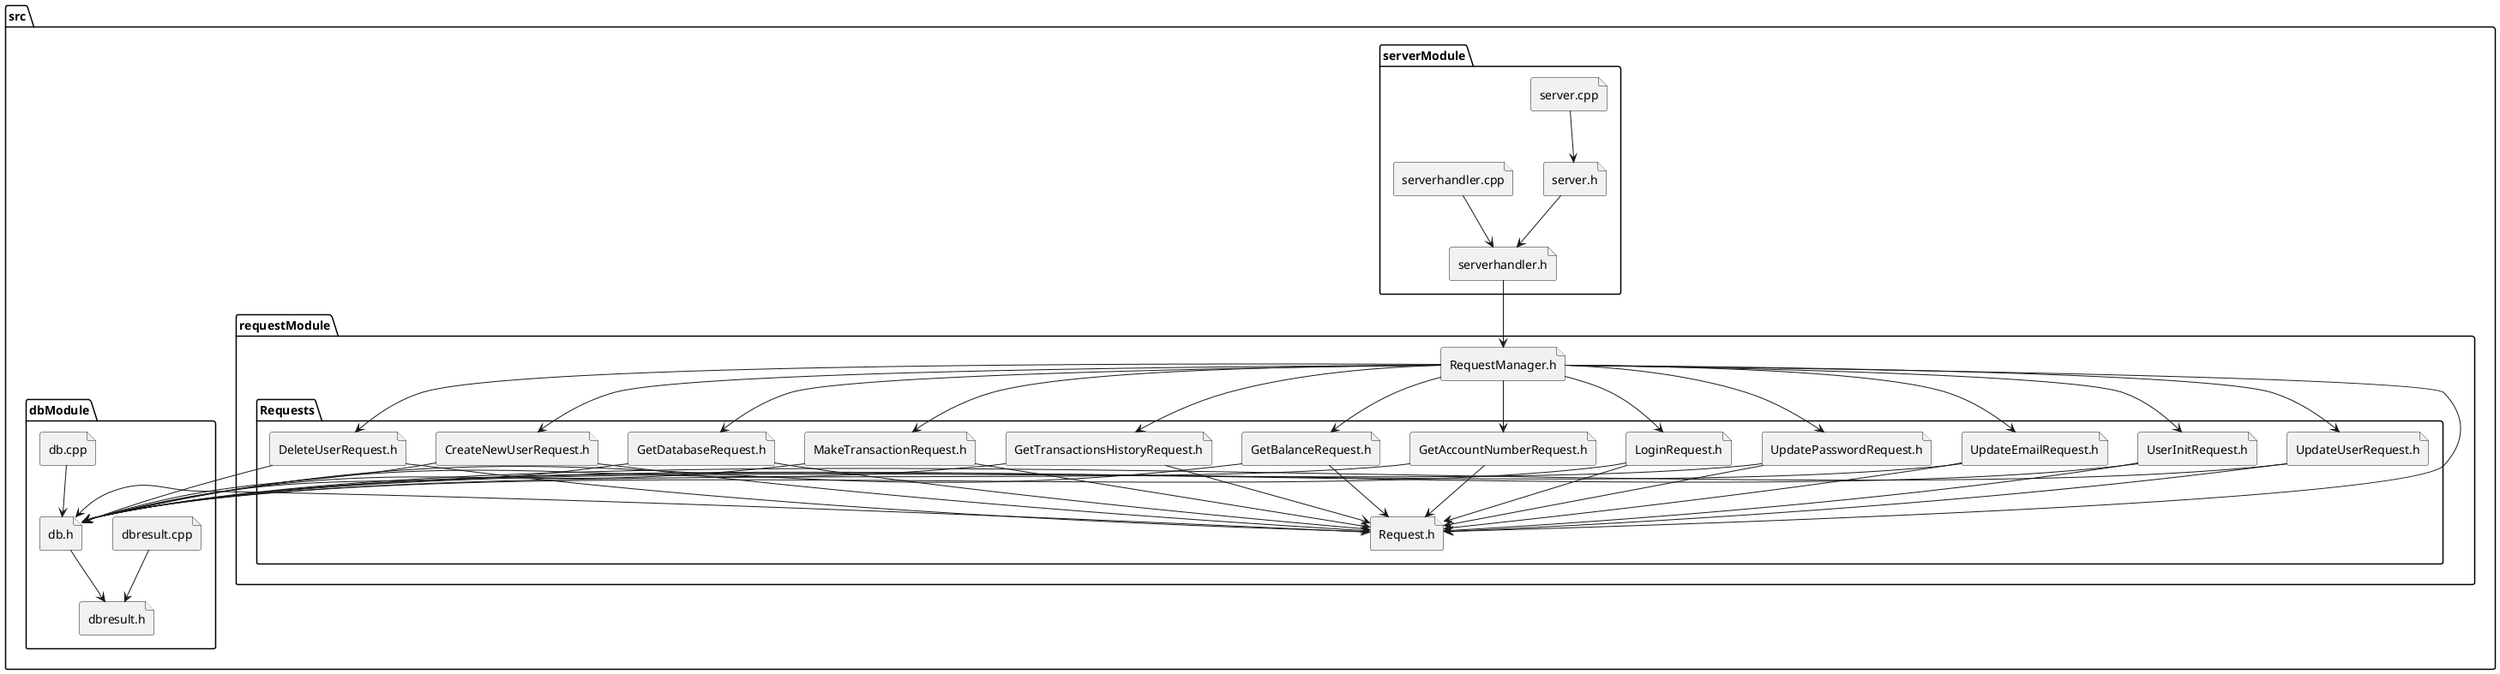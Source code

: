 @startuml
folder "src" as C_0009392701334512935369 {
folder "serverModule" as C_0000376844742298738572 {
file "server.h" as C_0004930444100045331493
file "serverhandler.h" as C_0014776125144863485891
file "server.cpp" as C_0014526408463163538724
file "serverhandler.cpp" as C_0002802959985742540062
}
folder "requestModule" as C_0007249139127462911352 {
file "RequestManager.h" as C_0004662975987075955962
folder "Requests" as C_0001482322031337363986 {
file "Request.h" as C_0000683983954371703321
file "LoginRequest.h" as C_0009705104522813573766
file "GetAccountNumberRequest.h" as C_0002027120791438508115
file "GetBalanceRequest.h" as C_0010044431027817489945
file "GetTransactionsHistoryRequest.h" as C_0006672437125610379356
file "MakeTransactionRequest.h" as C_0008063967914262038647
file "GetDatabaseRequest.h" as C_0009014951225837961074
file "CreateNewUserRequest.h" as C_0012389142519446737106
file "DeleteUserRequest.h" as C_0017998885070914382401
file "UpdateUserRequest.h" as C_0011687987665606014223
file "UserInitRequest.h" as C_0011066283835893554674
file "UpdateEmailRequest.h" as C_0000415219272604096448
file "UpdatePasswordRequest.h" as C_0015919083400246773521
}
}
folder "dbModule" as C_0006877198409089665649 {
file "db.h" as C_0005021643397729925023
file "dbresult.h" as C_0012871275894220828006
file "dbresult.cpp" as C_0016013798473120276547
file "db.cpp" as C_0010016149012892003898
}
}
C_0004930444100045331493 --> C_0014776125144863485891
C_0014776125144863485891 --> C_0004662975987075955962
C_0014526408463163538724 --> C_0004930444100045331493
C_0002802959985742540062 --> C_0014776125144863485891
C_0004662975987075955962 --> C_0000683983954371703321
C_0004662975987075955962 --> C_0009705104522813573766
C_0004662975987075955962 --> C_0002027120791438508115
C_0004662975987075955962 --> C_0010044431027817489945
C_0004662975987075955962 --> C_0006672437125610379356
C_0004662975987075955962 --> C_0008063967914262038647
C_0004662975987075955962 --> C_0009014951225837961074
C_0004662975987075955962 --> C_0012389142519446737106
C_0004662975987075955962 --> C_0017998885070914382401
C_0004662975987075955962 --> C_0011687987665606014223
C_0004662975987075955962 --> C_0011066283835893554674
C_0004662975987075955962 --> C_0000415219272604096448
C_0004662975987075955962 --> C_0015919083400246773521
C_0000683983954371703321 --> C_0005021643397729925023
C_0009705104522813573766 --> C_0000683983954371703321
C_0009705104522813573766 --> C_0005021643397729925023
C_0002027120791438508115 --> C_0000683983954371703321
C_0002027120791438508115 --> C_0005021643397729925023
C_0010044431027817489945 --> C_0000683983954371703321
C_0010044431027817489945 --> C_0005021643397729925023
C_0006672437125610379356 --> C_0000683983954371703321
C_0006672437125610379356 --> C_0005021643397729925023
C_0008063967914262038647 --> C_0000683983954371703321
C_0008063967914262038647 --> C_0005021643397729925023
C_0009014951225837961074 --> C_0000683983954371703321
C_0009014951225837961074 --> C_0005021643397729925023
C_0012389142519446737106 --> C_0000683983954371703321
C_0012389142519446737106 --> C_0005021643397729925023
C_0017998885070914382401 --> C_0000683983954371703321
C_0017998885070914382401 --> C_0005021643397729925023
C_0011687987665606014223 --> C_0000683983954371703321
C_0011687987665606014223 --> C_0005021643397729925023
C_0011066283835893554674 --> C_0000683983954371703321
C_0011066283835893554674 --> C_0005021643397729925023
C_0000415219272604096448 --> C_0000683983954371703321
C_0000415219272604096448 --> C_0005021643397729925023
C_0015919083400246773521 --> C_0000683983954371703321
C_0015919083400246773521 --> C_0005021643397729925023
C_0005021643397729925023 --> C_0012871275894220828006
C_0016013798473120276547 --> C_0012871275894220828006
C_0010016149012892003898 --> C_0005021643397729925023

'Generated with clang-uml, version 0.5.3
'LLVM version clang version 18.1.1 (https://github.com/llvm/llvm-project.git dba2a75e9c7ef81fe84774ba5eee5e67e01d801a)
@enduml
